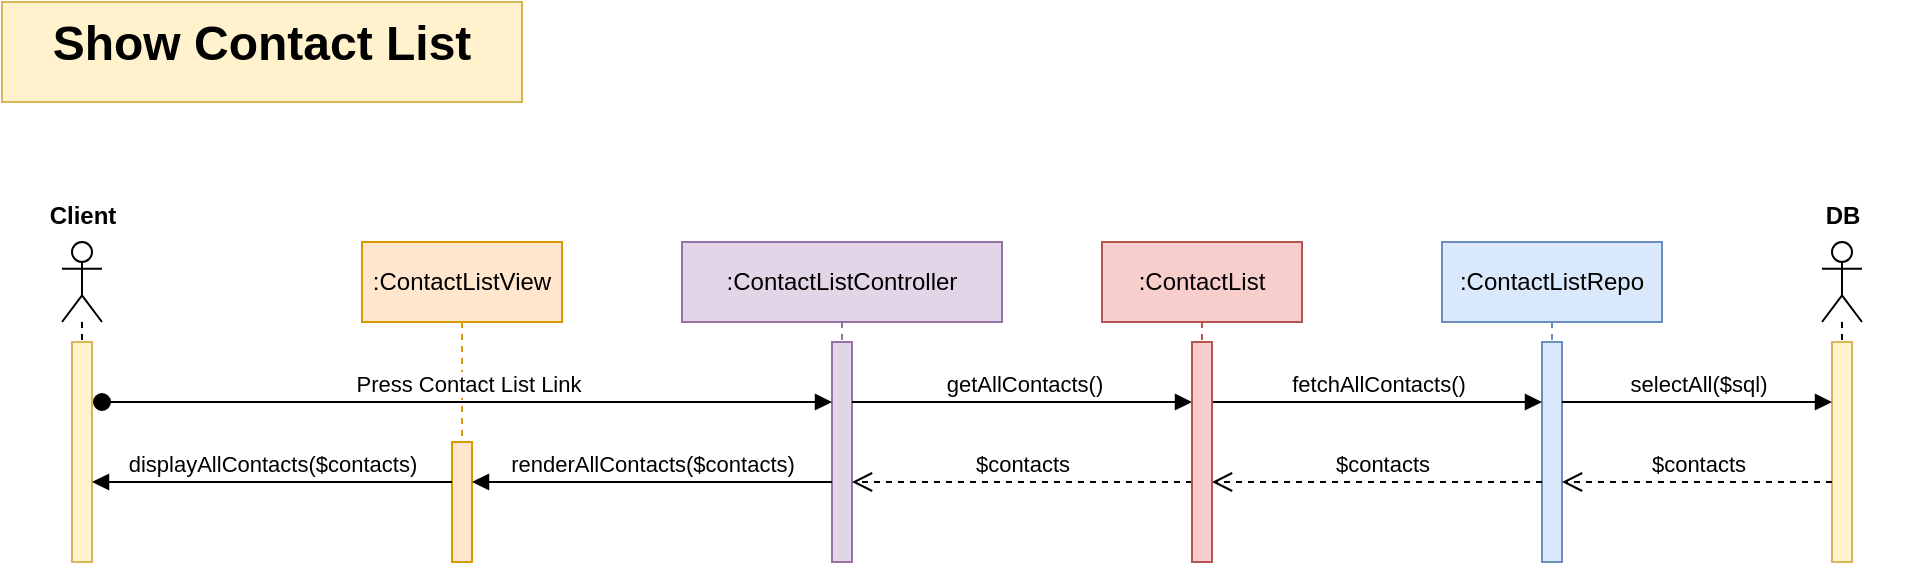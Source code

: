 <mxfile version="24.7.5">
  <diagram name="Page-1" id="2YBvvXClWsGukQMizWep">
    <mxGraphModel dx="1038" dy="623" grid="1" gridSize="10" guides="1" tooltips="1" connect="1" arrows="1" fold="1" page="1" pageScale="1" pageWidth="1100" pageHeight="850" math="0" shadow="0">
      <root>
        <mxCell id="0" />
        <mxCell id="1" parent="0" />
        <mxCell id="8JbK2fZqOktujpmfCToJ-1" value="&lt;h1 style=&quot;margin-top: 0px;&quot;&gt;Show Contact List&lt;/h1&gt;" style="text;html=1;whiteSpace=wrap;overflow=hidden;rounded=0;align=center;fillColor=#fff2cc;strokeColor=#d6b656;" parent="1" vertex="1">
          <mxGeometry x="40" y="40" width="260" height="50" as="geometry" />
        </mxCell>
        <mxCell id="8JbK2fZqOktujpmfCToJ-2" value="" style="shape=umlLifeline;perimeter=lifelinePerimeter;whiteSpace=wrap;html=1;container=1;dropTarget=0;collapsible=0;recursiveResize=0;outlineConnect=0;portConstraint=eastwest;newEdgeStyle={&quot;curved&quot;:0,&quot;rounded&quot;:0};participant=umlActor;" parent="1" vertex="1">
          <mxGeometry x="70" y="160" width="20" height="160" as="geometry" />
        </mxCell>
        <mxCell id="8JbK2fZqOktujpmfCToJ-21" value="" style="html=1;points=[[0,0,0,0,5],[0,1,0,0,-5],[1,0,0,0,5],[1,1,0,0,-5]];perimeter=orthogonalPerimeter;outlineConnect=0;targetShapes=umlLifeline;portConstraint=eastwest;newEdgeStyle={&quot;curved&quot;:0,&quot;rounded&quot;:0};fillColor=#fff2cc;strokeColor=#d6b656;" parent="8JbK2fZqOktujpmfCToJ-2" vertex="1">
          <mxGeometry x="5" y="50" width="10" height="110" as="geometry" />
        </mxCell>
        <mxCell id="8JbK2fZqOktujpmfCToJ-3" value="" style="shape=umlLifeline;perimeter=lifelinePerimeter;whiteSpace=wrap;html=1;container=1;dropTarget=0;collapsible=0;recursiveResize=0;outlineConnect=0;portConstraint=eastwest;newEdgeStyle={&quot;curved&quot;:0,&quot;rounded&quot;:0};participant=umlActor;" parent="1" vertex="1">
          <mxGeometry x="950" y="160" width="20" height="160" as="geometry" />
        </mxCell>
        <mxCell id="8JbK2fZqOktujpmfCToJ-27" value="" style="html=1;points=[[0,0,0,0,5],[0,1,0,0,-5],[1,0,0,0,5],[1,1,0,0,-5]];perimeter=orthogonalPerimeter;outlineConnect=0;targetShapes=umlLifeline;portConstraint=eastwest;newEdgeStyle={&quot;curved&quot;:0,&quot;rounded&quot;:0};fillColor=#fff2cc;strokeColor=#d6b656;" parent="8JbK2fZqOktujpmfCToJ-3" vertex="1">
          <mxGeometry x="5" y="50" width="10" height="110" as="geometry" />
        </mxCell>
        <mxCell id="8JbK2fZqOktujpmfCToJ-4" value="Client" style="text;align=center;fontStyle=1;verticalAlign=middle;spacingLeft=3;spacingRight=3;strokeColor=none;rotatable=0;points=[[0,0.5],[1,0.5]];portConstraint=eastwest;html=1;" parent="1" vertex="1">
          <mxGeometry x="40" y="134" width="80" height="26" as="geometry" />
        </mxCell>
        <mxCell id="8JbK2fZqOktujpmfCToJ-5" value="DB" style="text;align=center;fontStyle=1;verticalAlign=middle;spacingLeft=3;spacingRight=3;strokeColor=none;rotatable=0;points=[[0,0.5],[1,0.5]];portConstraint=eastwest;html=1;" parent="1" vertex="1">
          <mxGeometry x="920" y="134" width="80" height="26" as="geometry" />
        </mxCell>
        <mxCell id="8JbK2fZqOktujpmfCToJ-6" value=":ContactListView" style="shape=umlLifeline;perimeter=lifelinePerimeter;whiteSpace=wrap;html=1;container=1;dropTarget=0;collapsible=0;recursiveResize=0;outlineConnect=0;portConstraint=eastwest;newEdgeStyle={&quot;curved&quot;:0,&quot;rounded&quot;:0};fillColor=#ffe6cc;strokeColor=#d79b00;" parent="1" vertex="1">
          <mxGeometry x="220" y="160" width="100" height="160" as="geometry" />
        </mxCell>
        <mxCell id="8JbK2fZqOktujpmfCToJ-22" value="" style="html=1;points=[[0,0,0,0,5],[0,1,0,0,-5],[1,0,0,0,5],[1,1,0,0,-5]];perimeter=orthogonalPerimeter;outlineConnect=0;targetShapes=umlLifeline;portConstraint=eastwest;newEdgeStyle={&quot;curved&quot;:0,&quot;rounded&quot;:0};fillColor=#ffe6cc;strokeColor=#d79b00;" parent="8JbK2fZqOktujpmfCToJ-6" vertex="1">
          <mxGeometry x="45" y="100" width="10" height="60" as="geometry" />
        </mxCell>
        <mxCell id="8JbK2fZqOktujpmfCToJ-7" value=":ContactListController" style="shape=umlLifeline;perimeter=lifelinePerimeter;whiteSpace=wrap;html=1;container=1;dropTarget=0;collapsible=0;recursiveResize=0;outlineConnect=0;portConstraint=eastwest;newEdgeStyle={&quot;curved&quot;:0,&quot;rounded&quot;:0};fillColor=#e1d5e7;strokeColor=#9673a6;" parent="1" vertex="1">
          <mxGeometry x="380" y="160" width="160" height="160" as="geometry" />
        </mxCell>
        <mxCell id="8JbK2fZqOktujpmfCToJ-23" value="" style="html=1;points=[[0,0,0,0,5],[0,1,0,0,-5],[1,0,0,0,5],[1,1,0,0,-5]];perimeter=orthogonalPerimeter;outlineConnect=0;targetShapes=umlLifeline;portConstraint=eastwest;newEdgeStyle={&quot;curved&quot;:0,&quot;rounded&quot;:0};fillColor=#e1d5e7;strokeColor=#9673a6;" parent="8JbK2fZqOktujpmfCToJ-7" vertex="1">
          <mxGeometry x="75" y="50" width="10" height="110" as="geometry" />
        </mxCell>
        <mxCell id="8JbK2fZqOktujpmfCToJ-8" value=":ContactList" style="shape=umlLifeline;perimeter=lifelinePerimeter;whiteSpace=wrap;html=1;container=1;dropTarget=0;collapsible=0;recursiveResize=0;outlineConnect=0;portConstraint=eastwest;newEdgeStyle={&quot;curved&quot;:0,&quot;rounded&quot;:0};fillColor=#f8cecc;strokeColor=#b85450;" parent="1" vertex="1">
          <mxGeometry x="590" y="160" width="100" height="160" as="geometry" />
        </mxCell>
        <mxCell id="8JbK2fZqOktujpmfCToJ-9" value=":ContactListRepo" style="shape=umlLifeline;perimeter=lifelinePerimeter;whiteSpace=wrap;html=1;container=1;dropTarget=0;collapsible=0;recursiveResize=0;outlineConnect=0;portConstraint=eastwest;newEdgeStyle={&quot;curved&quot;:0,&quot;rounded&quot;:0};fillColor=#dae8fc;strokeColor=#6c8ebf;" parent="1" vertex="1">
          <mxGeometry x="760" y="160" width="110" height="160" as="geometry" />
        </mxCell>
        <mxCell id="8JbK2fZqOktujpmfCToJ-26" value="" style="html=1;points=[[0,0,0,0,5],[0,1,0,0,-5],[1,0,0,0,5],[1,1,0,0,-5]];perimeter=orthogonalPerimeter;outlineConnect=0;targetShapes=umlLifeline;portConstraint=eastwest;newEdgeStyle={&quot;curved&quot;:0,&quot;rounded&quot;:0};fillColor=#dae8fc;strokeColor=#6c8ebf;" parent="8JbK2fZqOktujpmfCToJ-9" vertex="1">
          <mxGeometry x="50" y="50" width="10" height="110" as="geometry" />
        </mxCell>
        <mxCell id="8JbK2fZqOktujpmfCToJ-10" value="Press Contact List Link" style="html=1;verticalAlign=bottom;startArrow=oval;startFill=1;endArrow=block;startSize=8;curved=0;rounded=0;" parent="1" target="8JbK2fZqOktujpmfCToJ-23" edge="1">
          <mxGeometry width="60" relative="1" as="geometry">
            <mxPoint x="90" y="240" as="sourcePoint" />
            <mxPoint x="450" y="240" as="targetPoint" />
          </mxGeometry>
        </mxCell>
        <mxCell id="8JbK2fZqOktujpmfCToJ-12" value="getAllContacts()" style="html=1;verticalAlign=bottom;endArrow=block;curved=0;rounded=0;" parent="1" target="8JbK2fZqOktujpmfCToJ-24" edge="1">
          <mxGeometry x="0.003" width="80" relative="1" as="geometry">
            <mxPoint x="465" y="240" as="sourcePoint" />
            <mxPoint x="630" y="240" as="targetPoint" />
            <mxPoint as="offset" />
          </mxGeometry>
        </mxCell>
        <mxCell id="8JbK2fZqOktujpmfCToJ-14" value="fetchAllContacts()" style="html=1;verticalAlign=bottom;endArrow=block;curved=0;rounded=0;" parent="1" edge="1">
          <mxGeometry width="80" relative="1" as="geometry">
            <mxPoint x="645" y="240" as="sourcePoint" />
            <mxPoint x="810" y="240" as="targetPoint" />
          </mxGeometry>
        </mxCell>
        <mxCell id="8JbK2fZqOktujpmfCToJ-15" value="selectAll($sql)" style="html=1;verticalAlign=bottom;endArrow=block;curved=0;rounded=0;" parent="1" target="8JbK2fZqOktujpmfCToJ-27" edge="1">
          <mxGeometry width="80" relative="1" as="geometry">
            <mxPoint x="820" y="240" as="sourcePoint" />
            <mxPoint x="950" y="240" as="targetPoint" />
          </mxGeometry>
        </mxCell>
        <mxCell id="8JbK2fZqOktujpmfCToJ-16" value="$contacts" style="html=1;verticalAlign=bottom;endArrow=open;dashed=1;endSize=8;curved=0;rounded=0;" parent="1" source="8JbK2fZqOktujpmfCToJ-27" edge="1">
          <mxGeometry relative="1" as="geometry">
            <mxPoint x="950" y="280" as="sourcePoint" />
            <mxPoint x="820" y="280" as="targetPoint" />
          </mxGeometry>
        </mxCell>
        <mxCell id="8JbK2fZqOktujpmfCToJ-17" value="$contacts" style="html=1;verticalAlign=bottom;endArrow=open;dashed=1;endSize=8;curved=0;rounded=0;" parent="1" edge="1">
          <mxGeometry y="45" relative="1" as="geometry">
            <mxPoint x="685.306" y="286" as="sourcePoint" />
            <mxPoint x="685.306" y="286" as="targetPoint" />
            <mxPoint x="45" y="-6" as="offset" />
          </mxGeometry>
        </mxCell>
        <mxCell id="8JbK2fZqOktujpmfCToJ-18" value="$contacts" style="html=1;verticalAlign=bottom;endArrow=open;dashed=1;endSize=8;curved=0;rounded=0;" parent="1" edge="1">
          <mxGeometry relative="1" as="geometry">
            <mxPoint x="635" y="280" as="sourcePoint" />
            <mxPoint x="465" y="280" as="targetPoint" />
          </mxGeometry>
        </mxCell>
        <mxCell id="8JbK2fZqOktujpmfCToJ-19" value="renderAllContacts($contacts)" style="html=1;verticalAlign=bottom;endArrow=block;curved=0;rounded=0;" parent="1" edge="1">
          <mxGeometry width="80" relative="1" as="geometry">
            <mxPoint x="455" y="280" as="sourcePoint" />
            <mxPoint x="275" y="280" as="targetPoint" />
          </mxGeometry>
        </mxCell>
        <mxCell id="8JbK2fZqOktujpmfCToJ-20" value="displayAllContacts($contacts)" style="html=1;verticalAlign=bottom;endArrow=block;curved=0;rounded=0;" parent="1" edge="1">
          <mxGeometry width="80" relative="1" as="geometry">
            <mxPoint x="265" y="280" as="sourcePoint" />
            <mxPoint x="85" y="280" as="targetPoint" />
          </mxGeometry>
        </mxCell>
        <mxCell id="8JbK2fZqOktujpmfCToJ-25" value="" style="html=1;verticalAlign=bottom;endArrow=open;dashed=1;endSize=8;curved=0;rounded=0;" parent="1" target="8JbK2fZqOktujpmfCToJ-24" edge="1">
          <mxGeometry relative="1" as="geometry">
            <mxPoint x="810" y="280" as="sourcePoint" />
            <mxPoint x="640" y="280" as="targetPoint" />
          </mxGeometry>
        </mxCell>
        <mxCell id="8JbK2fZqOktujpmfCToJ-24" value="" style="html=1;points=[[0,0,0,0,5],[0,1,0,0,-5],[1,0,0,0,5],[1,1,0,0,-5]];perimeter=orthogonalPerimeter;outlineConnect=0;targetShapes=umlLifeline;portConstraint=eastwest;newEdgeStyle={&quot;curved&quot;:0,&quot;rounded&quot;:0};fillColor=#f8cecc;strokeColor=#b85450;" parent="1" vertex="1">
          <mxGeometry x="635" y="210" width="10" height="110" as="geometry" />
        </mxCell>
      </root>
    </mxGraphModel>
  </diagram>
</mxfile>
